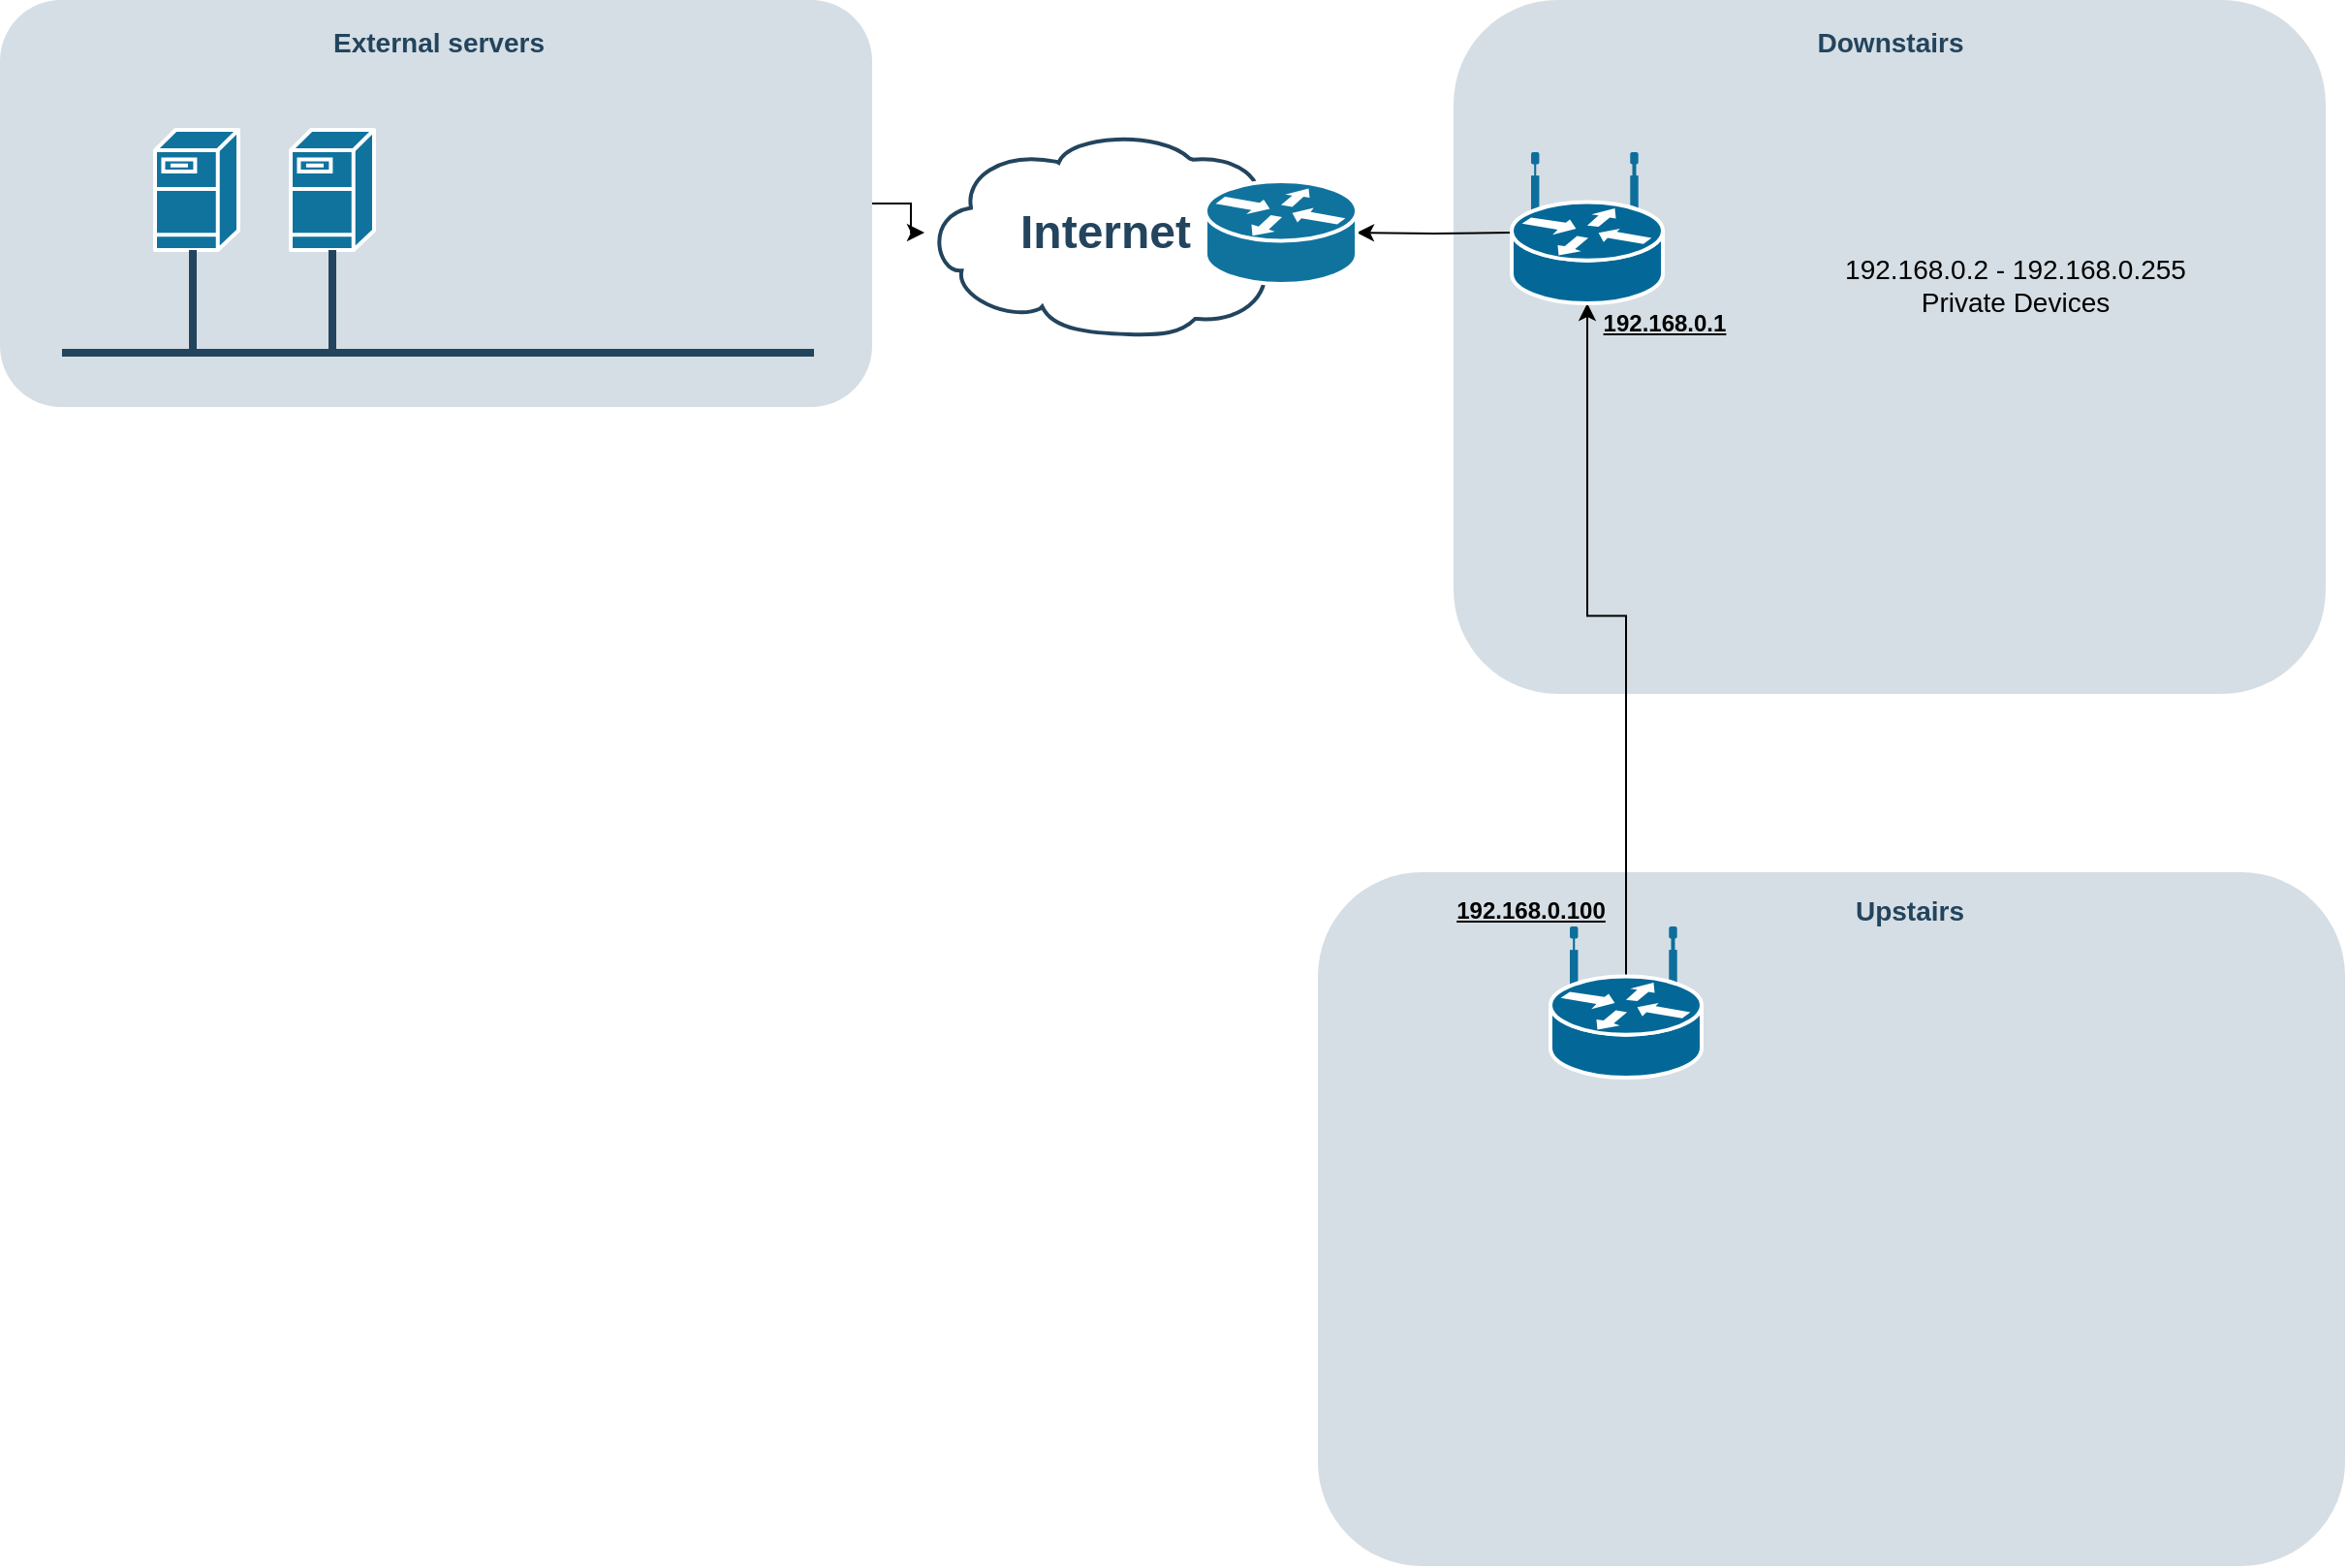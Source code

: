<mxfile version="12.4.3" type="github" pages="1">
  <diagram id="6a731a19-8d31-9384-78a2-239565b7b9f0" name="Page-1">
    <mxGraphModel dx="1653" dy="1052" grid="1" gridSize="10" guides="1" tooltips="1" connect="1" arrows="1" fold="1" page="1" pageScale="1" pageWidth="827" pageHeight="1169" background="#ffffff" math="0" shadow="0">
      <root>
        <mxCell id="0"/>
        <mxCell id="1" parent="0"/>
        <mxCell id="yfZWB_72fjTsK2IhJjj6-2276" value="" style="rounded=1;whiteSpace=wrap;html=1;strokeColor=none;fillColor=#BAC8D3;fontSize=24;fontColor=#23445D;align=center;opacity=60;" vertex="1" parent="1">
          <mxGeometry x="1050" y="470" width="530" height="358" as="geometry"/>
        </mxCell>
        <mxCell id="yfZWB_72fjTsK2IhJjj6-2260" value="" style="rounded=1;whiteSpace=wrap;html=1;strokeColor=none;fillColor=#BAC8D3;fontSize=24;fontColor=#23445D;align=center;opacity=60;" vertex="1" parent="1">
          <mxGeometry x="1120" y="20" width="450" height="358" as="geometry"/>
        </mxCell>
        <mxCell id="yfZWB_72fjTsK2IhJjj6-2263" value="" style="edgeStyle=orthogonalEdgeStyle;rounded=0;orthogonalLoop=1;jettySize=auto;html=1;" edge="1" parent="1" source="2094" target="2109">
          <mxGeometry relative="1" as="geometry"/>
        </mxCell>
        <mxCell id="2094" value="" style="rounded=1;whiteSpace=wrap;html=1;strokeColor=none;fillColor=#BAC8D3;fontSize=24;fontColor=#23445D;align=center;opacity=60;" parent="1" vertex="1">
          <mxGeometry x="370" y="20" width="450" height="210" as="geometry"/>
        </mxCell>
        <mxCell id="2103" value="" style="shape=mxgraph.cisco.servers.fileserver;html=1;dashed=0;fillColor=#10739E;strokeColor=#ffffff;strokeWidth=2;verticalLabelPosition=bottom;verticalAlign=top;fontFamily=Helvetica;fontSize=36;fontColor=#FFB366" parent="1" vertex="1">
          <mxGeometry x="450" y="87" width="43" height="62" as="geometry"/>
        </mxCell>
        <mxCell id="2104" value="" style="shape=mxgraph.cisco.servers.fileserver;html=1;dashed=0;fillColor=#10739E;strokeColor=#ffffff;strokeWidth=2;verticalLabelPosition=bottom;verticalAlign=top;fontFamily=Helvetica;fontSize=36;fontColor=#FFB366" parent="1" vertex="1">
          <mxGeometry x="520" y="87" width="43" height="62" as="geometry"/>
        </mxCell>
        <mxCell id="2109" value="Internet" style="shape=mxgraph.cisco.storage.cloud;html=1;dashed=0;strokeColor=#23445D;fillColor=#ffffff;strokeWidth=2;fontFamily=Helvetica;fontSize=24;fontColor=#23445D;align=center;fontStyle=1" parent="1" vertex="1">
          <mxGeometry x="847" y="87" width="186" height="106" as="geometry"/>
        </mxCell>
        <mxCell id="yfZWB_72fjTsK2IhJjj6-2265" value="" style="edgeStyle=orthogonalEdgeStyle;rounded=0;orthogonalLoop=1;jettySize=auto;html=1;" edge="1" parent="1" target="yfZWB_72fjTsK2IhJjj6-2264">
          <mxGeometry relative="1" as="geometry">
            <mxPoint x="1150" y="140" as="sourcePoint"/>
          </mxGeometry>
        </mxCell>
        <mxCell id="yfZWB_72fjTsK2IhJjj6-2264" value="" style="shape=mxgraph.cisco.routers.router;html=1;dashed=0;fillColor=#10739E;strokeColor=#ffffff;strokeWidth=2;verticalLabelPosition=bottom;verticalAlign=top;fontFamily=Helvetica;fontSize=36;fontColor=#FFB366" vertex="1" parent="1">
          <mxGeometry x="992" y="113.5" width="78" height="53" as="geometry"/>
        </mxCell>
        <mxCell id="2153" value="" style="line;html=1;strokeColor=#23445D;" parent="1" vertex="1">
          <mxGeometry x="402" y="197" width="388" height="10" as="geometry"/>
        </mxCell>
        <mxCell id="2164" value="" style="edgeStyle=elbowEdgeStyle;elbow=horizontal;endArrow=none;html=1;strokeColor=#23445D;endFill=0;strokeWidth=4;rounded=1" parent="1" source="2103" edge="1">
          <mxGeometry width="100" height="100" relative="1" as="geometry">
            <mxPoint x="469" y="160" as="sourcePoint"/>
            <mxPoint x="469.278" y="202.083" as="targetPoint"/>
          </mxGeometry>
        </mxCell>
        <mxCell id="2165" value="" style="edgeStyle=elbowEdgeStyle;elbow=horizontal;endArrow=none;html=1;strokeColor=#23445D;endFill=0;strokeWidth=4;rounded=1" parent="1" source="2104" edge="1">
          <mxGeometry width="100" height="100" relative="1" as="geometry">
            <mxPoint x="541" y="160.0" as="sourcePoint"/>
            <mxPoint x="541.278" y="202.083" as="targetPoint"/>
          </mxGeometry>
        </mxCell>
        <mxCell id="2227" value="&lt;font color=&quot;#23445d&quot;&gt;External servers&lt;/font&gt;" style="rounded=1;whiteSpace=wrap;html=1;strokeColor=none;fillColor=none;fontSize=14;fontColor=#742B21;align=center;fontStyle=1" parent="1" vertex="1">
          <mxGeometry x="525" y="32" width="143" height="19" as="geometry"/>
        </mxCell>
        <mxCell id="yfZWB_72fjTsK2IhJjj6-2283" style="edgeStyle=orthogonalEdgeStyle;rounded=0;orthogonalLoop=1;jettySize=auto;html=1;exitX=0.5;exitY=0.32;exitDx=0;exitDy=0;exitPerimeter=0;" edge="1" parent="1" source="yfZWB_72fjTsK2IhJjj6-2267" target="yfZWB_72fjTsK2IhJjj6-2281">
          <mxGeometry relative="1" as="geometry"/>
        </mxCell>
        <mxCell id="yfZWB_72fjTsK2IhJjj6-2267" value="" style="shape=mxgraph.cisco.routers.wireless_router;html=1;pointerEvents=1;dashed=0;fillColor=#036897;strokeColor=#ffffff;strokeWidth=2;verticalLabelPosition=bottom;verticalAlign=top;align=center;outlineConnect=0;" vertex="1" parent="1">
          <mxGeometry x="1170" y="499" width="78" height="77" as="geometry"/>
        </mxCell>
        <mxCell id="yfZWB_72fjTsK2IhJjj6-2268" value="&lt;div&gt;&lt;b&gt;&lt;u&gt;192.168.0.1&lt;/u&gt;&lt;/b&gt;&lt;/div&gt;" style="text;html=1;strokeColor=none;fillColor=none;align=center;verticalAlign=middle;whiteSpace=wrap;rounded=0;" vertex="1" parent="1">
          <mxGeometry x="1183.5" y="176.5" width="90" height="20" as="geometry"/>
        </mxCell>
        <mxCell id="yfZWB_72fjTsK2IhJjj6-2278" value="&lt;font color=&quot;#23445d&quot;&gt;Upstairs&lt;br&gt;&lt;/font&gt;" style="rounded=1;whiteSpace=wrap;html=1;strokeColor=none;fillColor=none;fontSize=14;fontColor=#742B21;align=center;fontStyle=1" vertex="1" parent="1">
          <mxGeometry x="1283.5" y="480" width="143" height="19" as="geometry"/>
        </mxCell>
        <mxCell id="yfZWB_72fjTsK2IhJjj6-2280" value="&lt;font color=&quot;#23445d&quot;&gt;Downstairs&lt;br&gt;&lt;/font&gt;" style="rounded=1;whiteSpace=wrap;html=1;strokeColor=none;fillColor=none;fontSize=14;fontColor=#742B21;align=center;fontStyle=1" vertex="1" parent="1">
          <mxGeometry x="1273.5" y="32" width="143" height="19" as="geometry"/>
        </mxCell>
        <mxCell id="yfZWB_72fjTsK2IhJjj6-2281" value="" style="shape=mxgraph.cisco.routers.wireless_router;html=1;pointerEvents=1;dashed=0;fillColor=#036897;strokeColor=#ffffff;strokeWidth=2;verticalLabelPosition=bottom;verticalAlign=top;align=center;outlineConnect=0;" vertex="1" parent="1">
          <mxGeometry x="1150" y="99.5" width="78" height="77" as="geometry"/>
        </mxCell>
        <mxCell id="yfZWB_72fjTsK2IhJjj6-2282" value="&lt;div&gt;&lt;b&gt;&lt;u&gt;192.168.0.100&lt;/u&gt;&lt;/b&gt;&lt;/div&gt;" style="text;html=1;strokeColor=none;fillColor=none;align=center;verticalAlign=middle;whiteSpace=wrap;rounded=0;" vertex="1" parent="1">
          <mxGeometry x="1110" y="480" width="100" height="20" as="geometry"/>
        </mxCell>
        <mxCell id="yfZWB_72fjTsK2IhJjj6-2285" value="&lt;font style=&quot;font-size: 14px&quot;&gt;192.168.0.2 - 192.168.0.255 Private Devices&lt;br&gt;&lt;/font&gt;" style="text;html=1;strokeColor=none;fillColor=none;align=center;verticalAlign=middle;whiteSpace=wrap;rounded=0;" vertex="1" parent="1">
          <mxGeometry x="1310" y="156.5" width="200" height="20" as="geometry"/>
        </mxCell>
      </root>
    </mxGraphModel>
  </diagram>
</mxfile>
